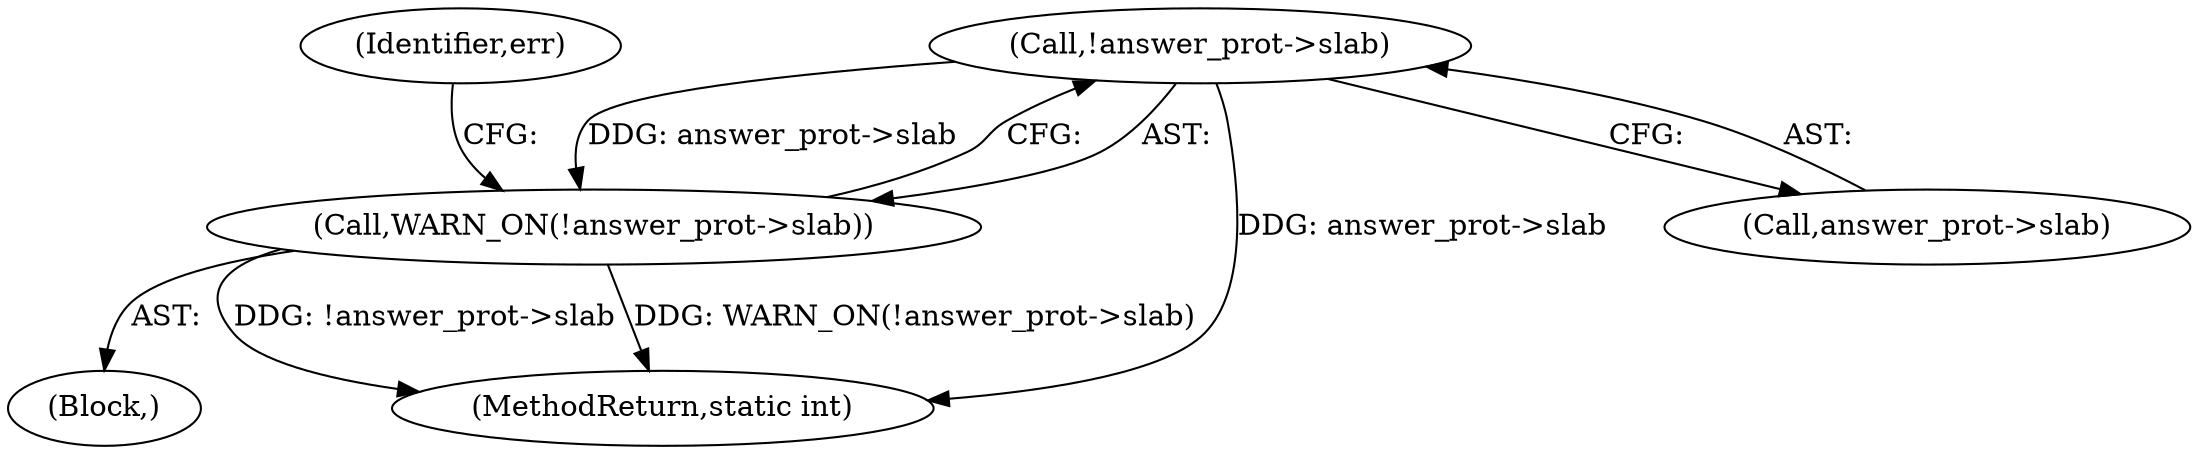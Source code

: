 digraph "0_linux_79462ad02e861803b3840cc782248c7359451cd9_1@pointer" {
"1000255" [label="(Call,!answer_prot->slab)"];
"1000254" [label="(Call,WARN_ON(!answer_prot->slab))"];
"1000444" [label="(MethodReturn,static int)"];
"1000112" [label="(Block,)"];
"1000256" [label="(Call,answer_prot->slab)"];
"1000255" [label="(Call,!answer_prot->slab)"];
"1000260" [label="(Identifier,err)"];
"1000254" [label="(Call,WARN_ON(!answer_prot->slab))"];
"1000255" -> "1000254"  [label="AST: "];
"1000255" -> "1000256"  [label="CFG: "];
"1000256" -> "1000255"  [label="AST: "];
"1000254" -> "1000255"  [label="CFG: "];
"1000255" -> "1000444"  [label="DDG: answer_prot->slab"];
"1000255" -> "1000254"  [label="DDG: answer_prot->slab"];
"1000254" -> "1000112"  [label="AST: "];
"1000260" -> "1000254"  [label="CFG: "];
"1000254" -> "1000444"  [label="DDG: !answer_prot->slab"];
"1000254" -> "1000444"  [label="DDG: WARN_ON(!answer_prot->slab)"];
}
